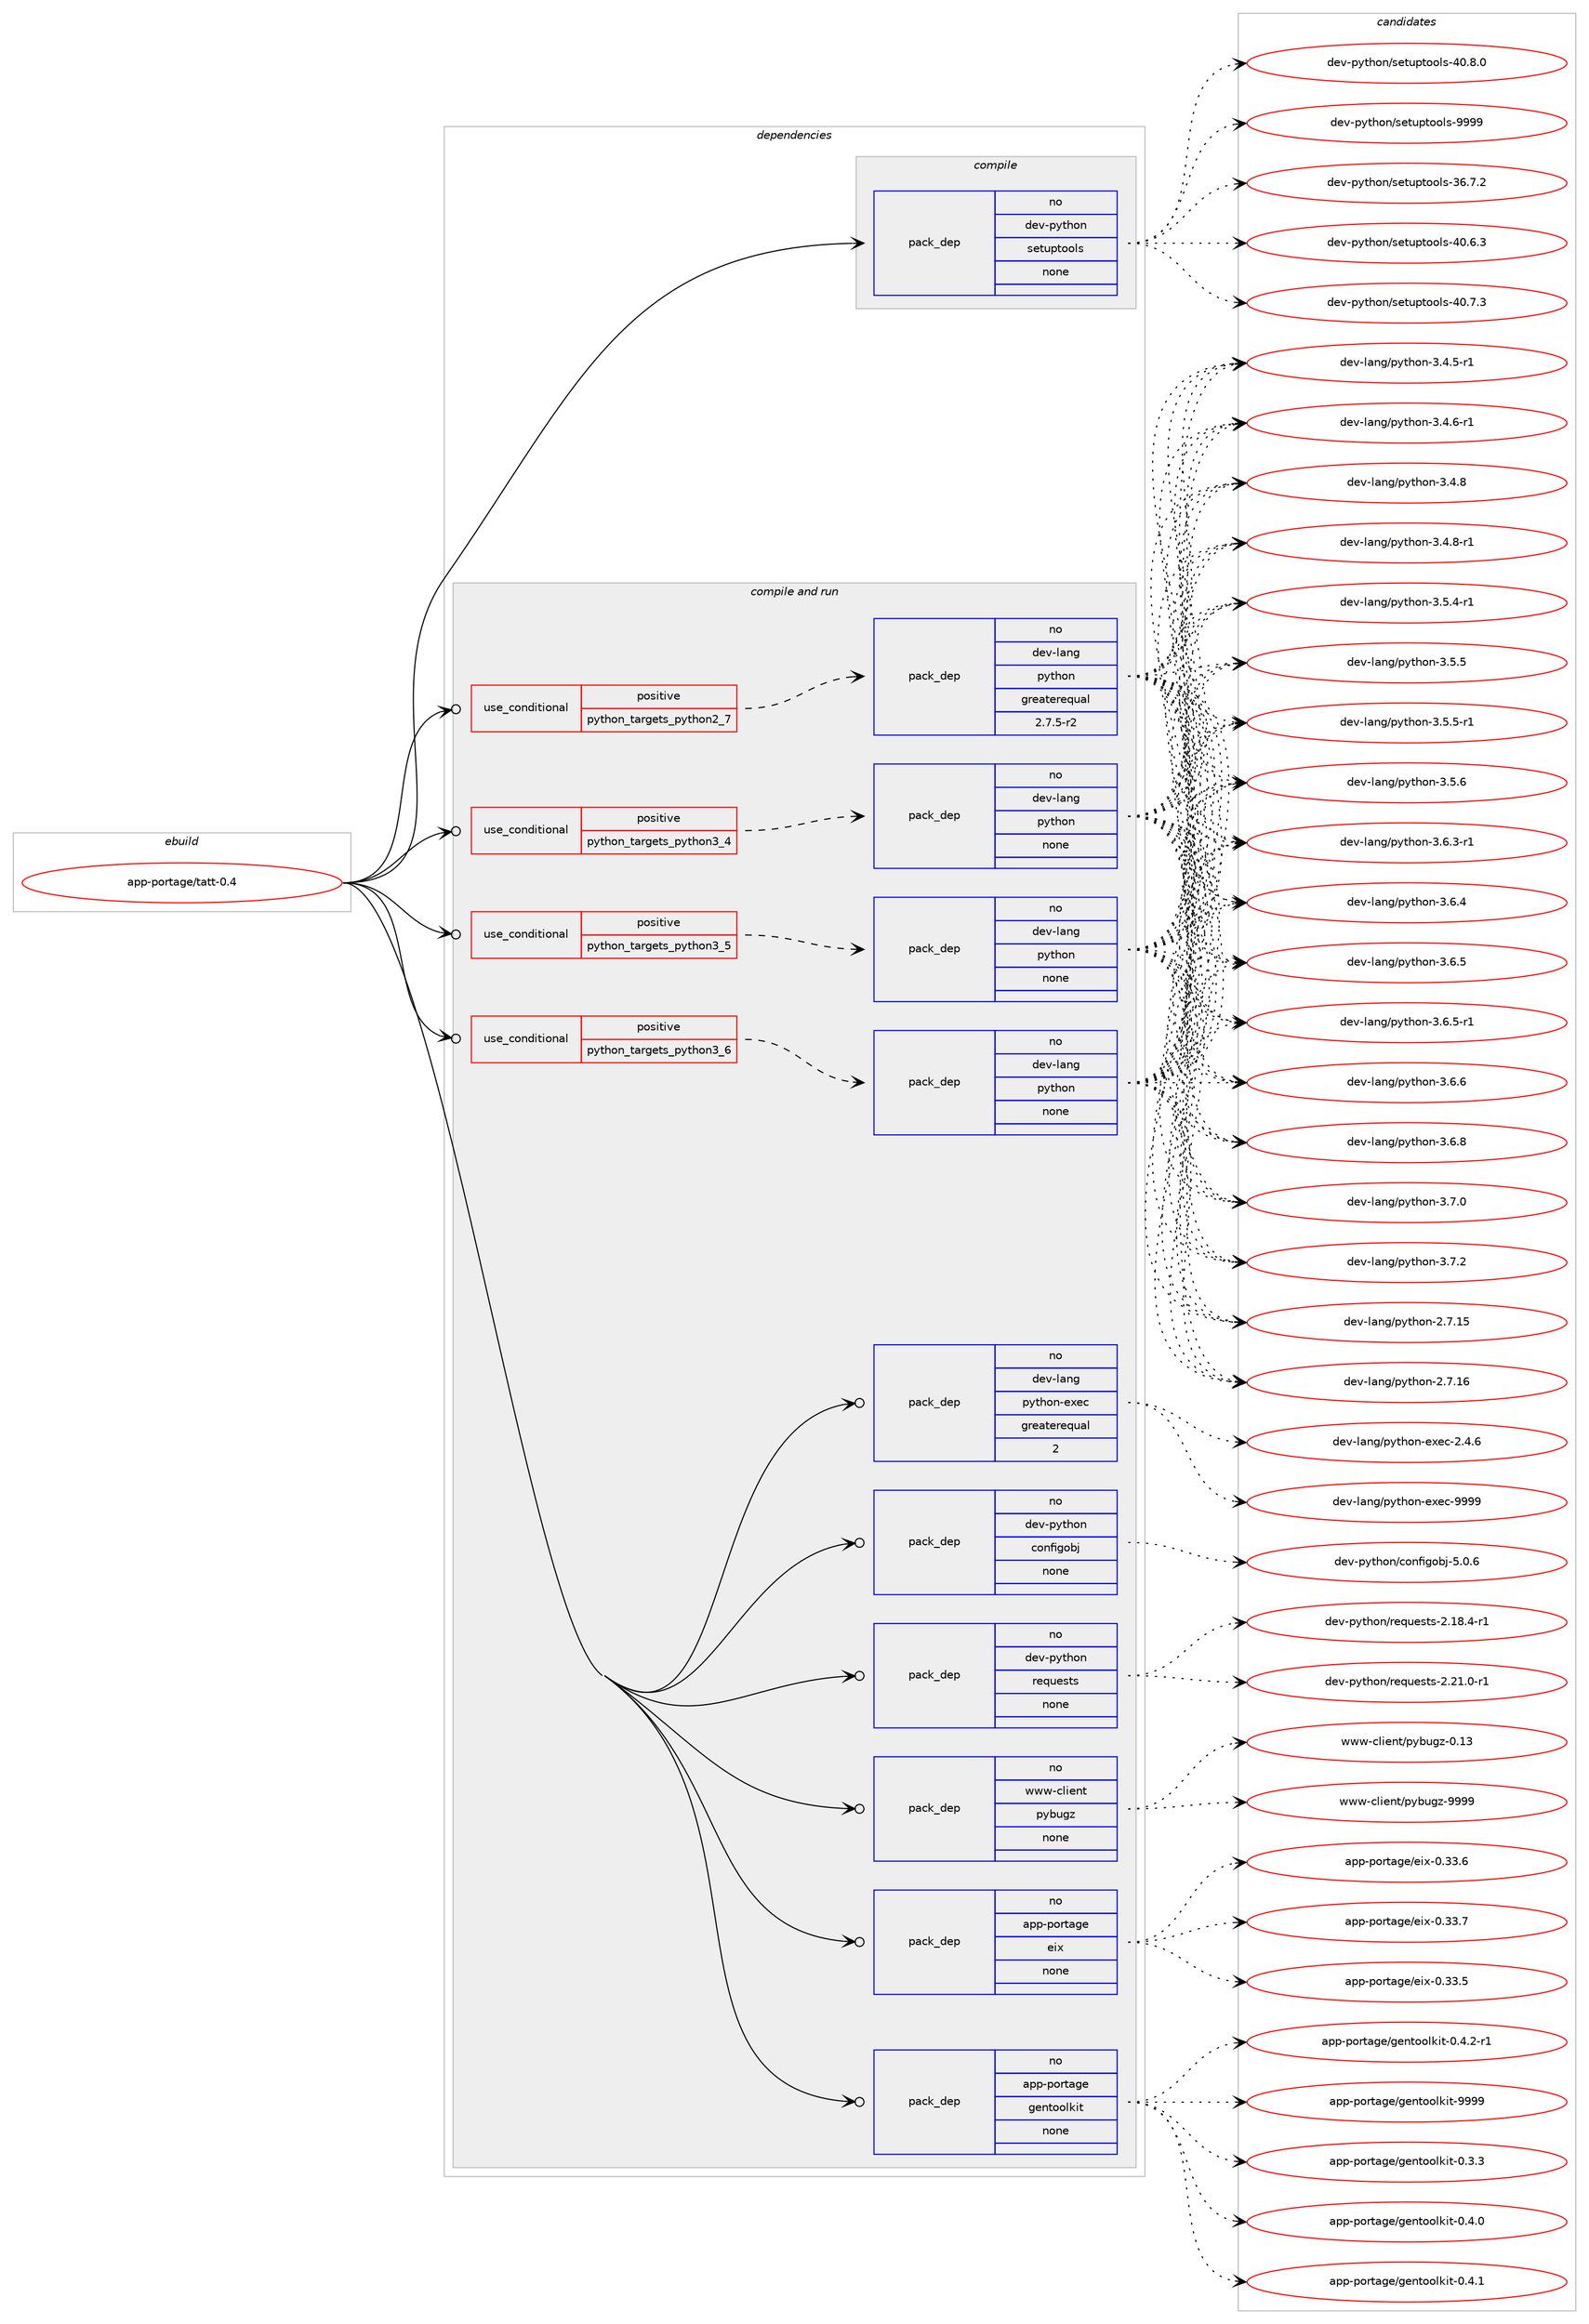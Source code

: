 digraph prolog {

# *************
# Graph options
# *************

newrank=true;
concentrate=true;
compound=true;
graph [rankdir=LR,fontname=Helvetica,fontsize=10,ranksep=1.5];#, ranksep=2.5, nodesep=0.2];
edge  [arrowhead=vee];
node  [fontname=Helvetica,fontsize=10];

# **********
# The ebuild
# **********

subgraph cluster_leftcol {
color=gray;
rank=same;
label=<<i>ebuild</i>>;
id [label="app-portage/tatt-0.4", color=red, width=4, href="../app-portage/tatt-0.4.svg"];
}

# ****************
# The dependencies
# ****************

subgraph cluster_midcol {
color=gray;
label=<<i>dependencies</i>>;
subgraph cluster_compile {
fillcolor="#eeeeee";
style=filled;
label=<<i>compile</i>>;
subgraph pack931459 {
dependency1307035 [label=<<TABLE BORDER="0" CELLBORDER="1" CELLSPACING="0" CELLPADDING="4" WIDTH="220"><TR><TD ROWSPAN="6" CELLPADDING="30">pack_dep</TD></TR><TR><TD WIDTH="110">no</TD></TR><TR><TD>dev-python</TD></TR><TR><TD>setuptools</TD></TR><TR><TD>none</TD></TR><TR><TD></TD></TR></TABLE>>, shape=none, color=blue];
}
id:e -> dependency1307035:w [weight=20,style="solid",arrowhead="vee"];
}
subgraph cluster_compileandrun {
fillcolor="#eeeeee";
style=filled;
label=<<i>compile and run</i>>;
subgraph cond355148 {
dependency1307036 [label=<<TABLE BORDER="0" CELLBORDER="1" CELLSPACING="0" CELLPADDING="4"><TR><TD ROWSPAN="3" CELLPADDING="10">use_conditional</TD></TR><TR><TD>positive</TD></TR><TR><TD>python_targets_python2_7</TD></TR></TABLE>>, shape=none, color=red];
subgraph pack931460 {
dependency1307037 [label=<<TABLE BORDER="0" CELLBORDER="1" CELLSPACING="0" CELLPADDING="4" WIDTH="220"><TR><TD ROWSPAN="6" CELLPADDING="30">pack_dep</TD></TR><TR><TD WIDTH="110">no</TD></TR><TR><TD>dev-lang</TD></TR><TR><TD>python</TD></TR><TR><TD>greaterequal</TD></TR><TR><TD>2.7.5-r2</TD></TR></TABLE>>, shape=none, color=blue];
}
dependency1307036:e -> dependency1307037:w [weight=20,style="dashed",arrowhead="vee"];
}
id:e -> dependency1307036:w [weight=20,style="solid",arrowhead="odotvee"];
subgraph cond355149 {
dependency1307038 [label=<<TABLE BORDER="0" CELLBORDER="1" CELLSPACING="0" CELLPADDING="4"><TR><TD ROWSPAN="3" CELLPADDING="10">use_conditional</TD></TR><TR><TD>positive</TD></TR><TR><TD>python_targets_python3_4</TD></TR></TABLE>>, shape=none, color=red];
subgraph pack931461 {
dependency1307039 [label=<<TABLE BORDER="0" CELLBORDER="1" CELLSPACING="0" CELLPADDING="4" WIDTH="220"><TR><TD ROWSPAN="6" CELLPADDING="30">pack_dep</TD></TR><TR><TD WIDTH="110">no</TD></TR><TR><TD>dev-lang</TD></TR><TR><TD>python</TD></TR><TR><TD>none</TD></TR><TR><TD></TD></TR></TABLE>>, shape=none, color=blue];
}
dependency1307038:e -> dependency1307039:w [weight=20,style="dashed",arrowhead="vee"];
}
id:e -> dependency1307038:w [weight=20,style="solid",arrowhead="odotvee"];
subgraph cond355150 {
dependency1307040 [label=<<TABLE BORDER="0" CELLBORDER="1" CELLSPACING="0" CELLPADDING="4"><TR><TD ROWSPAN="3" CELLPADDING="10">use_conditional</TD></TR><TR><TD>positive</TD></TR><TR><TD>python_targets_python3_5</TD></TR></TABLE>>, shape=none, color=red];
subgraph pack931462 {
dependency1307041 [label=<<TABLE BORDER="0" CELLBORDER="1" CELLSPACING="0" CELLPADDING="4" WIDTH="220"><TR><TD ROWSPAN="6" CELLPADDING="30">pack_dep</TD></TR><TR><TD WIDTH="110">no</TD></TR><TR><TD>dev-lang</TD></TR><TR><TD>python</TD></TR><TR><TD>none</TD></TR><TR><TD></TD></TR></TABLE>>, shape=none, color=blue];
}
dependency1307040:e -> dependency1307041:w [weight=20,style="dashed",arrowhead="vee"];
}
id:e -> dependency1307040:w [weight=20,style="solid",arrowhead="odotvee"];
subgraph cond355151 {
dependency1307042 [label=<<TABLE BORDER="0" CELLBORDER="1" CELLSPACING="0" CELLPADDING="4"><TR><TD ROWSPAN="3" CELLPADDING="10">use_conditional</TD></TR><TR><TD>positive</TD></TR><TR><TD>python_targets_python3_6</TD></TR></TABLE>>, shape=none, color=red];
subgraph pack931463 {
dependency1307043 [label=<<TABLE BORDER="0" CELLBORDER="1" CELLSPACING="0" CELLPADDING="4" WIDTH="220"><TR><TD ROWSPAN="6" CELLPADDING="30">pack_dep</TD></TR><TR><TD WIDTH="110">no</TD></TR><TR><TD>dev-lang</TD></TR><TR><TD>python</TD></TR><TR><TD>none</TD></TR><TR><TD></TD></TR></TABLE>>, shape=none, color=blue];
}
dependency1307042:e -> dependency1307043:w [weight=20,style="dashed",arrowhead="vee"];
}
id:e -> dependency1307042:w [weight=20,style="solid",arrowhead="odotvee"];
subgraph pack931464 {
dependency1307044 [label=<<TABLE BORDER="0" CELLBORDER="1" CELLSPACING="0" CELLPADDING="4" WIDTH="220"><TR><TD ROWSPAN="6" CELLPADDING="30">pack_dep</TD></TR><TR><TD WIDTH="110">no</TD></TR><TR><TD>app-portage</TD></TR><TR><TD>eix</TD></TR><TR><TD>none</TD></TR><TR><TD></TD></TR></TABLE>>, shape=none, color=blue];
}
id:e -> dependency1307044:w [weight=20,style="solid",arrowhead="odotvee"];
subgraph pack931465 {
dependency1307045 [label=<<TABLE BORDER="0" CELLBORDER="1" CELLSPACING="0" CELLPADDING="4" WIDTH="220"><TR><TD ROWSPAN="6" CELLPADDING="30">pack_dep</TD></TR><TR><TD WIDTH="110">no</TD></TR><TR><TD>app-portage</TD></TR><TR><TD>gentoolkit</TD></TR><TR><TD>none</TD></TR><TR><TD></TD></TR></TABLE>>, shape=none, color=blue];
}
id:e -> dependency1307045:w [weight=20,style="solid",arrowhead="odotvee"];
subgraph pack931466 {
dependency1307046 [label=<<TABLE BORDER="0" CELLBORDER="1" CELLSPACING="0" CELLPADDING="4" WIDTH="220"><TR><TD ROWSPAN="6" CELLPADDING="30">pack_dep</TD></TR><TR><TD WIDTH="110">no</TD></TR><TR><TD>dev-lang</TD></TR><TR><TD>python-exec</TD></TR><TR><TD>greaterequal</TD></TR><TR><TD>2</TD></TR></TABLE>>, shape=none, color=blue];
}
id:e -> dependency1307046:w [weight=20,style="solid",arrowhead="odotvee"];
subgraph pack931467 {
dependency1307047 [label=<<TABLE BORDER="0" CELLBORDER="1" CELLSPACING="0" CELLPADDING="4" WIDTH="220"><TR><TD ROWSPAN="6" CELLPADDING="30">pack_dep</TD></TR><TR><TD WIDTH="110">no</TD></TR><TR><TD>dev-python</TD></TR><TR><TD>configobj</TD></TR><TR><TD>none</TD></TR><TR><TD></TD></TR></TABLE>>, shape=none, color=blue];
}
id:e -> dependency1307047:w [weight=20,style="solid",arrowhead="odotvee"];
subgraph pack931468 {
dependency1307048 [label=<<TABLE BORDER="0" CELLBORDER="1" CELLSPACING="0" CELLPADDING="4" WIDTH="220"><TR><TD ROWSPAN="6" CELLPADDING="30">pack_dep</TD></TR><TR><TD WIDTH="110">no</TD></TR><TR><TD>dev-python</TD></TR><TR><TD>requests</TD></TR><TR><TD>none</TD></TR><TR><TD></TD></TR></TABLE>>, shape=none, color=blue];
}
id:e -> dependency1307048:w [weight=20,style="solid",arrowhead="odotvee"];
subgraph pack931469 {
dependency1307049 [label=<<TABLE BORDER="0" CELLBORDER="1" CELLSPACING="0" CELLPADDING="4" WIDTH="220"><TR><TD ROWSPAN="6" CELLPADDING="30">pack_dep</TD></TR><TR><TD WIDTH="110">no</TD></TR><TR><TD>www-client</TD></TR><TR><TD>pybugz</TD></TR><TR><TD>none</TD></TR><TR><TD></TD></TR></TABLE>>, shape=none, color=blue];
}
id:e -> dependency1307049:w [weight=20,style="solid",arrowhead="odotvee"];
}
subgraph cluster_run {
fillcolor="#eeeeee";
style=filled;
label=<<i>run</i>>;
}
}

# **************
# The candidates
# **************

subgraph cluster_choices {
rank=same;
color=gray;
label=<<i>candidates</i>>;

subgraph choice931459 {
color=black;
nodesep=1;
choice100101118451121211161041111104711510111611711211611111110811545515446554650 [label="dev-python/setuptools-36.7.2", color=red, width=4,href="../dev-python/setuptools-36.7.2.svg"];
choice100101118451121211161041111104711510111611711211611111110811545524846544651 [label="dev-python/setuptools-40.6.3", color=red, width=4,href="../dev-python/setuptools-40.6.3.svg"];
choice100101118451121211161041111104711510111611711211611111110811545524846554651 [label="dev-python/setuptools-40.7.3", color=red, width=4,href="../dev-python/setuptools-40.7.3.svg"];
choice100101118451121211161041111104711510111611711211611111110811545524846564648 [label="dev-python/setuptools-40.8.0", color=red, width=4,href="../dev-python/setuptools-40.8.0.svg"];
choice10010111845112121116104111110471151011161171121161111111081154557575757 [label="dev-python/setuptools-9999", color=red, width=4,href="../dev-python/setuptools-9999.svg"];
dependency1307035:e -> choice100101118451121211161041111104711510111611711211611111110811545515446554650:w [style=dotted,weight="100"];
dependency1307035:e -> choice100101118451121211161041111104711510111611711211611111110811545524846544651:w [style=dotted,weight="100"];
dependency1307035:e -> choice100101118451121211161041111104711510111611711211611111110811545524846554651:w [style=dotted,weight="100"];
dependency1307035:e -> choice100101118451121211161041111104711510111611711211611111110811545524846564648:w [style=dotted,weight="100"];
dependency1307035:e -> choice10010111845112121116104111110471151011161171121161111111081154557575757:w [style=dotted,weight="100"];
}
subgraph choice931460 {
color=black;
nodesep=1;
choice10010111845108971101034711212111610411111045504655464953 [label="dev-lang/python-2.7.15", color=red, width=4,href="../dev-lang/python-2.7.15.svg"];
choice10010111845108971101034711212111610411111045504655464954 [label="dev-lang/python-2.7.16", color=red, width=4,href="../dev-lang/python-2.7.16.svg"];
choice1001011184510897110103471121211161041111104551465246534511449 [label="dev-lang/python-3.4.5-r1", color=red, width=4,href="../dev-lang/python-3.4.5-r1.svg"];
choice1001011184510897110103471121211161041111104551465246544511449 [label="dev-lang/python-3.4.6-r1", color=red, width=4,href="../dev-lang/python-3.4.6-r1.svg"];
choice100101118451089711010347112121116104111110455146524656 [label="dev-lang/python-3.4.8", color=red, width=4,href="../dev-lang/python-3.4.8.svg"];
choice1001011184510897110103471121211161041111104551465246564511449 [label="dev-lang/python-3.4.8-r1", color=red, width=4,href="../dev-lang/python-3.4.8-r1.svg"];
choice1001011184510897110103471121211161041111104551465346524511449 [label="dev-lang/python-3.5.4-r1", color=red, width=4,href="../dev-lang/python-3.5.4-r1.svg"];
choice100101118451089711010347112121116104111110455146534653 [label="dev-lang/python-3.5.5", color=red, width=4,href="../dev-lang/python-3.5.5.svg"];
choice1001011184510897110103471121211161041111104551465346534511449 [label="dev-lang/python-3.5.5-r1", color=red, width=4,href="../dev-lang/python-3.5.5-r1.svg"];
choice100101118451089711010347112121116104111110455146534654 [label="dev-lang/python-3.5.6", color=red, width=4,href="../dev-lang/python-3.5.6.svg"];
choice1001011184510897110103471121211161041111104551465446514511449 [label="dev-lang/python-3.6.3-r1", color=red, width=4,href="../dev-lang/python-3.6.3-r1.svg"];
choice100101118451089711010347112121116104111110455146544652 [label="dev-lang/python-3.6.4", color=red, width=4,href="../dev-lang/python-3.6.4.svg"];
choice100101118451089711010347112121116104111110455146544653 [label="dev-lang/python-3.6.5", color=red, width=4,href="../dev-lang/python-3.6.5.svg"];
choice1001011184510897110103471121211161041111104551465446534511449 [label="dev-lang/python-3.6.5-r1", color=red, width=4,href="../dev-lang/python-3.6.5-r1.svg"];
choice100101118451089711010347112121116104111110455146544654 [label="dev-lang/python-3.6.6", color=red, width=4,href="../dev-lang/python-3.6.6.svg"];
choice100101118451089711010347112121116104111110455146544656 [label="dev-lang/python-3.6.8", color=red, width=4,href="../dev-lang/python-3.6.8.svg"];
choice100101118451089711010347112121116104111110455146554648 [label="dev-lang/python-3.7.0", color=red, width=4,href="../dev-lang/python-3.7.0.svg"];
choice100101118451089711010347112121116104111110455146554650 [label="dev-lang/python-3.7.2", color=red, width=4,href="../dev-lang/python-3.7.2.svg"];
dependency1307037:e -> choice10010111845108971101034711212111610411111045504655464953:w [style=dotted,weight="100"];
dependency1307037:e -> choice10010111845108971101034711212111610411111045504655464954:w [style=dotted,weight="100"];
dependency1307037:e -> choice1001011184510897110103471121211161041111104551465246534511449:w [style=dotted,weight="100"];
dependency1307037:e -> choice1001011184510897110103471121211161041111104551465246544511449:w [style=dotted,weight="100"];
dependency1307037:e -> choice100101118451089711010347112121116104111110455146524656:w [style=dotted,weight="100"];
dependency1307037:e -> choice1001011184510897110103471121211161041111104551465246564511449:w [style=dotted,weight="100"];
dependency1307037:e -> choice1001011184510897110103471121211161041111104551465346524511449:w [style=dotted,weight="100"];
dependency1307037:e -> choice100101118451089711010347112121116104111110455146534653:w [style=dotted,weight="100"];
dependency1307037:e -> choice1001011184510897110103471121211161041111104551465346534511449:w [style=dotted,weight="100"];
dependency1307037:e -> choice100101118451089711010347112121116104111110455146534654:w [style=dotted,weight="100"];
dependency1307037:e -> choice1001011184510897110103471121211161041111104551465446514511449:w [style=dotted,weight="100"];
dependency1307037:e -> choice100101118451089711010347112121116104111110455146544652:w [style=dotted,weight="100"];
dependency1307037:e -> choice100101118451089711010347112121116104111110455146544653:w [style=dotted,weight="100"];
dependency1307037:e -> choice1001011184510897110103471121211161041111104551465446534511449:w [style=dotted,weight="100"];
dependency1307037:e -> choice100101118451089711010347112121116104111110455146544654:w [style=dotted,weight="100"];
dependency1307037:e -> choice100101118451089711010347112121116104111110455146544656:w [style=dotted,weight="100"];
dependency1307037:e -> choice100101118451089711010347112121116104111110455146554648:w [style=dotted,weight="100"];
dependency1307037:e -> choice100101118451089711010347112121116104111110455146554650:w [style=dotted,weight="100"];
}
subgraph choice931461 {
color=black;
nodesep=1;
choice10010111845108971101034711212111610411111045504655464953 [label="dev-lang/python-2.7.15", color=red, width=4,href="../dev-lang/python-2.7.15.svg"];
choice10010111845108971101034711212111610411111045504655464954 [label="dev-lang/python-2.7.16", color=red, width=4,href="../dev-lang/python-2.7.16.svg"];
choice1001011184510897110103471121211161041111104551465246534511449 [label="dev-lang/python-3.4.5-r1", color=red, width=4,href="../dev-lang/python-3.4.5-r1.svg"];
choice1001011184510897110103471121211161041111104551465246544511449 [label="dev-lang/python-3.4.6-r1", color=red, width=4,href="../dev-lang/python-3.4.6-r1.svg"];
choice100101118451089711010347112121116104111110455146524656 [label="dev-lang/python-3.4.8", color=red, width=4,href="../dev-lang/python-3.4.8.svg"];
choice1001011184510897110103471121211161041111104551465246564511449 [label="dev-lang/python-3.4.8-r1", color=red, width=4,href="../dev-lang/python-3.4.8-r1.svg"];
choice1001011184510897110103471121211161041111104551465346524511449 [label="dev-lang/python-3.5.4-r1", color=red, width=4,href="../dev-lang/python-3.5.4-r1.svg"];
choice100101118451089711010347112121116104111110455146534653 [label="dev-lang/python-3.5.5", color=red, width=4,href="../dev-lang/python-3.5.5.svg"];
choice1001011184510897110103471121211161041111104551465346534511449 [label="dev-lang/python-3.5.5-r1", color=red, width=4,href="../dev-lang/python-3.5.5-r1.svg"];
choice100101118451089711010347112121116104111110455146534654 [label="dev-lang/python-3.5.6", color=red, width=4,href="../dev-lang/python-3.5.6.svg"];
choice1001011184510897110103471121211161041111104551465446514511449 [label="dev-lang/python-3.6.3-r1", color=red, width=4,href="../dev-lang/python-3.6.3-r1.svg"];
choice100101118451089711010347112121116104111110455146544652 [label="dev-lang/python-3.6.4", color=red, width=4,href="../dev-lang/python-3.6.4.svg"];
choice100101118451089711010347112121116104111110455146544653 [label="dev-lang/python-3.6.5", color=red, width=4,href="../dev-lang/python-3.6.5.svg"];
choice1001011184510897110103471121211161041111104551465446534511449 [label="dev-lang/python-3.6.5-r1", color=red, width=4,href="../dev-lang/python-3.6.5-r1.svg"];
choice100101118451089711010347112121116104111110455146544654 [label="dev-lang/python-3.6.6", color=red, width=4,href="../dev-lang/python-3.6.6.svg"];
choice100101118451089711010347112121116104111110455146544656 [label="dev-lang/python-3.6.8", color=red, width=4,href="../dev-lang/python-3.6.8.svg"];
choice100101118451089711010347112121116104111110455146554648 [label="dev-lang/python-3.7.0", color=red, width=4,href="../dev-lang/python-3.7.0.svg"];
choice100101118451089711010347112121116104111110455146554650 [label="dev-lang/python-3.7.2", color=red, width=4,href="../dev-lang/python-3.7.2.svg"];
dependency1307039:e -> choice10010111845108971101034711212111610411111045504655464953:w [style=dotted,weight="100"];
dependency1307039:e -> choice10010111845108971101034711212111610411111045504655464954:w [style=dotted,weight="100"];
dependency1307039:e -> choice1001011184510897110103471121211161041111104551465246534511449:w [style=dotted,weight="100"];
dependency1307039:e -> choice1001011184510897110103471121211161041111104551465246544511449:w [style=dotted,weight="100"];
dependency1307039:e -> choice100101118451089711010347112121116104111110455146524656:w [style=dotted,weight="100"];
dependency1307039:e -> choice1001011184510897110103471121211161041111104551465246564511449:w [style=dotted,weight="100"];
dependency1307039:e -> choice1001011184510897110103471121211161041111104551465346524511449:w [style=dotted,weight="100"];
dependency1307039:e -> choice100101118451089711010347112121116104111110455146534653:w [style=dotted,weight="100"];
dependency1307039:e -> choice1001011184510897110103471121211161041111104551465346534511449:w [style=dotted,weight="100"];
dependency1307039:e -> choice100101118451089711010347112121116104111110455146534654:w [style=dotted,weight="100"];
dependency1307039:e -> choice1001011184510897110103471121211161041111104551465446514511449:w [style=dotted,weight="100"];
dependency1307039:e -> choice100101118451089711010347112121116104111110455146544652:w [style=dotted,weight="100"];
dependency1307039:e -> choice100101118451089711010347112121116104111110455146544653:w [style=dotted,weight="100"];
dependency1307039:e -> choice1001011184510897110103471121211161041111104551465446534511449:w [style=dotted,weight="100"];
dependency1307039:e -> choice100101118451089711010347112121116104111110455146544654:w [style=dotted,weight="100"];
dependency1307039:e -> choice100101118451089711010347112121116104111110455146544656:w [style=dotted,weight="100"];
dependency1307039:e -> choice100101118451089711010347112121116104111110455146554648:w [style=dotted,weight="100"];
dependency1307039:e -> choice100101118451089711010347112121116104111110455146554650:w [style=dotted,weight="100"];
}
subgraph choice931462 {
color=black;
nodesep=1;
choice10010111845108971101034711212111610411111045504655464953 [label="dev-lang/python-2.7.15", color=red, width=4,href="../dev-lang/python-2.7.15.svg"];
choice10010111845108971101034711212111610411111045504655464954 [label="dev-lang/python-2.7.16", color=red, width=4,href="../dev-lang/python-2.7.16.svg"];
choice1001011184510897110103471121211161041111104551465246534511449 [label="dev-lang/python-3.4.5-r1", color=red, width=4,href="../dev-lang/python-3.4.5-r1.svg"];
choice1001011184510897110103471121211161041111104551465246544511449 [label="dev-lang/python-3.4.6-r1", color=red, width=4,href="../dev-lang/python-3.4.6-r1.svg"];
choice100101118451089711010347112121116104111110455146524656 [label="dev-lang/python-3.4.8", color=red, width=4,href="../dev-lang/python-3.4.8.svg"];
choice1001011184510897110103471121211161041111104551465246564511449 [label="dev-lang/python-3.4.8-r1", color=red, width=4,href="../dev-lang/python-3.4.8-r1.svg"];
choice1001011184510897110103471121211161041111104551465346524511449 [label="dev-lang/python-3.5.4-r1", color=red, width=4,href="../dev-lang/python-3.5.4-r1.svg"];
choice100101118451089711010347112121116104111110455146534653 [label="dev-lang/python-3.5.5", color=red, width=4,href="../dev-lang/python-3.5.5.svg"];
choice1001011184510897110103471121211161041111104551465346534511449 [label="dev-lang/python-3.5.5-r1", color=red, width=4,href="../dev-lang/python-3.5.5-r1.svg"];
choice100101118451089711010347112121116104111110455146534654 [label="dev-lang/python-3.5.6", color=red, width=4,href="../dev-lang/python-3.5.6.svg"];
choice1001011184510897110103471121211161041111104551465446514511449 [label="dev-lang/python-3.6.3-r1", color=red, width=4,href="../dev-lang/python-3.6.3-r1.svg"];
choice100101118451089711010347112121116104111110455146544652 [label="dev-lang/python-3.6.4", color=red, width=4,href="../dev-lang/python-3.6.4.svg"];
choice100101118451089711010347112121116104111110455146544653 [label="dev-lang/python-3.6.5", color=red, width=4,href="../dev-lang/python-3.6.5.svg"];
choice1001011184510897110103471121211161041111104551465446534511449 [label="dev-lang/python-3.6.5-r1", color=red, width=4,href="../dev-lang/python-3.6.5-r1.svg"];
choice100101118451089711010347112121116104111110455146544654 [label="dev-lang/python-3.6.6", color=red, width=4,href="../dev-lang/python-3.6.6.svg"];
choice100101118451089711010347112121116104111110455146544656 [label="dev-lang/python-3.6.8", color=red, width=4,href="../dev-lang/python-3.6.8.svg"];
choice100101118451089711010347112121116104111110455146554648 [label="dev-lang/python-3.7.0", color=red, width=4,href="../dev-lang/python-3.7.0.svg"];
choice100101118451089711010347112121116104111110455146554650 [label="dev-lang/python-3.7.2", color=red, width=4,href="../dev-lang/python-3.7.2.svg"];
dependency1307041:e -> choice10010111845108971101034711212111610411111045504655464953:w [style=dotted,weight="100"];
dependency1307041:e -> choice10010111845108971101034711212111610411111045504655464954:w [style=dotted,weight="100"];
dependency1307041:e -> choice1001011184510897110103471121211161041111104551465246534511449:w [style=dotted,weight="100"];
dependency1307041:e -> choice1001011184510897110103471121211161041111104551465246544511449:w [style=dotted,weight="100"];
dependency1307041:e -> choice100101118451089711010347112121116104111110455146524656:w [style=dotted,weight="100"];
dependency1307041:e -> choice1001011184510897110103471121211161041111104551465246564511449:w [style=dotted,weight="100"];
dependency1307041:e -> choice1001011184510897110103471121211161041111104551465346524511449:w [style=dotted,weight="100"];
dependency1307041:e -> choice100101118451089711010347112121116104111110455146534653:w [style=dotted,weight="100"];
dependency1307041:e -> choice1001011184510897110103471121211161041111104551465346534511449:w [style=dotted,weight="100"];
dependency1307041:e -> choice100101118451089711010347112121116104111110455146534654:w [style=dotted,weight="100"];
dependency1307041:e -> choice1001011184510897110103471121211161041111104551465446514511449:w [style=dotted,weight="100"];
dependency1307041:e -> choice100101118451089711010347112121116104111110455146544652:w [style=dotted,weight="100"];
dependency1307041:e -> choice100101118451089711010347112121116104111110455146544653:w [style=dotted,weight="100"];
dependency1307041:e -> choice1001011184510897110103471121211161041111104551465446534511449:w [style=dotted,weight="100"];
dependency1307041:e -> choice100101118451089711010347112121116104111110455146544654:w [style=dotted,weight="100"];
dependency1307041:e -> choice100101118451089711010347112121116104111110455146544656:w [style=dotted,weight="100"];
dependency1307041:e -> choice100101118451089711010347112121116104111110455146554648:w [style=dotted,weight="100"];
dependency1307041:e -> choice100101118451089711010347112121116104111110455146554650:w [style=dotted,weight="100"];
}
subgraph choice931463 {
color=black;
nodesep=1;
choice10010111845108971101034711212111610411111045504655464953 [label="dev-lang/python-2.7.15", color=red, width=4,href="../dev-lang/python-2.7.15.svg"];
choice10010111845108971101034711212111610411111045504655464954 [label="dev-lang/python-2.7.16", color=red, width=4,href="../dev-lang/python-2.7.16.svg"];
choice1001011184510897110103471121211161041111104551465246534511449 [label="dev-lang/python-3.4.5-r1", color=red, width=4,href="../dev-lang/python-3.4.5-r1.svg"];
choice1001011184510897110103471121211161041111104551465246544511449 [label="dev-lang/python-3.4.6-r1", color=red, width=4,href="../dev-lang/python-3.4.6-r1.svg"];
choice100101118451089711010347112121116104111110455146524656 [label="dev-lang/python-3.4.8", color=red, width=4,href="../dev-lang/python-3.4.8.svg"];
choice1001011184510897110103471121211161041111104551465246564511449 [label="dev-lang/python-3.4.8-r1", color=red, width=4,href="../dev-lang/python-3.4.8-r1.svg"];
choice1001011184510897110103471121211161041111104551465346524511449 [label="dev-lang/python-3.5.4-r1", color=red, width=4,href="../dev-lang/python-3.5.4-r1.svg"];
choice100101118451089711010347112121116104111110455146534653 [label="dev-lang/python-3.5.5", color=red, width=4,href="../dev-lang/python-3.5.5.svg"];
choice1001011184510897110103471121211161041111104551465346534511449 [label="dev-lang/python-3.5.5-r1", color=red, width=4,href="../dev-lang/python-3.5.5-r1.svg"];
choice100101118451089711010347112121116104111110455146534654 [label="dev-lang/python-3.5.6", color=red, width=4,href="../dev-lang/python-3.5.6.svg"];
choice1001011184510897110103471121211161041111104551465446514511449 [label="dev-lang/python-3.6.3-r1", color=red, width=4,href="../dev-lang/python-3.6.3-r1.svg"];
choice100101118451089711010347112121116104111110455146544652 [label="dev-lang/python-3.6.4", color=red, width=4,href="../dev-lang/python-3.6.4.svg"];
choice100101118451089711010347112121116104111110455146544653 [label="dev-lang/python-3.6.5", color=red, width=4,href="../dev-lang/python-3.6.5.svg"];
choice1001011184510897110103471121211161041111104551465446534511449 [label="dev-lang/python-3.6.5-r1", color=red, width=4,href="../dev-lang/python-3.6.5-r1.svg"];
choice100101118451089711010347112121116104111110455146544654 [label="dev-lang/python-3.6.6", color=red, width=4,href="../dev-lang/python-3.6.6.svg"];
choice100101118451089711010347112121116104111110455146544656 [label="dev-lang/python-3.6.8", color=red, width=4,href="../dev-lang/python-3.6.8.svg"];
choice100101118451089711010347112121116104111110455146554648 [label="dev-lang/python-3.7.0", color=red, width=4,href="../dev-lang/python-3.7.0.svg"];
choice100101118451089711010347112121116104111110455146554650 [label="dev-lang/python-3.7.2", color=red, width=4,href="../dev-lang/python-3.7.2.svg"];
dependency1307043:e -> choice10010111845108971101034711212111610411111045504655464953:w [style=dotted,weight="100"];
dependency1307043:e -> choice10010111845108971101034711212111610411111045504655464954:w [style=dotted,weight="100"];
dependency1307043:e -> choice1001011184510897110103471121211161041111104551465246534511449:w [style=dotted,weight="100"];
dependency1307043:e -> choice1001011184510897110103471121211161041111104551465246544511449:w [style=dotted,weight="100"];
dependency1307043:e -> choice100101118451089711010347112121116104111110455146524656:w [style=dotted,weight="100"];
dependency1307043:e -> choice1001011184510897110103471121211161041111104551465246564511449:w [style=dotted,weight="100"];
dependency1307043:e -> choice1001011184510897110103471121211161041111104551465346524511449:w [style=dotted,weight="100"];
dependency1307043:e -> choice100101118451089711010347112121116104111110455146534653:w [style=dotted,weight="100"];
dependency1307043:e -> choice1001011184510897110103471121211161041111104551465346534511449:w [style=dotted,weight="100"];
dependency1307043:e -> choice100101118451089711010347112121116104111110455146534654:w [style=dotted,weight="100"];
dependency1307043:e -> choice1001011184510897110103471121211161041111104551465446514511449:w [style=dotted,weight="100"];
dependency1307043:e -> choice100101118451089711010347112121116104111110455146544652:w [style=dotted,weight="100"];
dependency1307043:e -> choice100101118451089711010347112121116104111110455146544653:w [style=dotted,weight="100"];
dependency1307043:e -> choice1001011184510897110103471121211161041111104551465446534511449:w [style=dotted,weight="100"];
dependency1307043:e -> choice100101118451089711010347112121116104111110455146544654:w [style=dotted,weight="100"];
dependency1307043:e -> choice100101118451089711010347112121116104111110455146544656:w [style=dotted,weight="100"];
dependency1307043:e -> choice100101118451089711010347112121116104111110455146554648:w [style=dotted,weight="100"];
dependency1307043:e -> choice100101118451089711010347112121116104111110455146554650:w [style=dotted,weight="100"];
}
subgraph choice931464 {
color=black;
nodesep=1;
choice9711211245112111114116971031014710110512045484651514653 [label="app-portage/eix-0.33.5", color=red, width=4,href="../app-portage/eix-0.33.5.svg"];
choice9711211245112111114116971031014710110512045484651514654 [label="app-portage/eix-0.33.6", color=red, width=4,href="../app-portage/eix-0.33.6.svg"];
choice9711211245112111114116971031014710110512045484651514655 [label="app-portage/eix-0.33.7", color=red, width=4,href="../app-portage/eix-0.33.7.svg"];
dependency1307044:e -> choice9711211245112111114116971031014710110512045484651514653:w [style=dotted,weight="100"];
dependency1307044:e -> choice9711211245112111114116971031014710110512045484651514654:w [style=dotted,weight="100"];
dependency1307044:e -> choice9711211245112111114116971031014710110512045484651514655:w [style=dotted,weight="100"];
}
subgraph choice931465 {
color=black;
nodesep=1;
choice97112112451121111141169710310147103101110116111111108107105116454846514651 [label="app-portage/gentoolkit-0.3.3", color=red, width=4,href="../app-portage/gentoolkit-0.3.3.svg"];
choice97112112451121111141169710310147103101110116111111108107105116454846524648 [label="app-portage/gentoolkit-0.4.0", color=red, width=4,href="../app-portage/gentoolkit-0.4.0.svg"];
choice97112112451121111141169710310147103101110116111111108107105116454846524649 [label="app-portage/gentoolkit-0.4.1", color=red, width=4,href="../app-portage/gentoolkit-0.4.1.svg"];
choice971121124511211111411697103101471031011101161111111081071051164548465246504511449 [label="app-portage/gentoolkit-0.4.2-r1", color=red, width=4,href="../app-portage/gentoolkit-0.4.2-r1.svg"];
choice971121124511211111411697103101471031011101161111111081071051164557575757 [label="app-portage/gentoolkit-9999", color=red, width=4,href="../app-portage/gentoolkit-9999.svg"];
dependency1307045:e -> choice97112112451121111141169710310147103101110116111111108107105116454846514651:w [style=dotted,weight="100"];
dependency1307045:e -> choice97112112451121111141169710310147103101110116111111108107105116454846524648:w [style=dotted,weight="100"];
dependency1307045:e -> choice97112112451121111141169710310147103101110116111111108107105116454846524649:w [style=dotted,weight="100"];
dependency1307045:e -> choice971121124511211111411697103101471031011101161111111081071051164548465246504511449:w [style=dotted,weight="100"];
dependency1307045:e -> choice971121124511211111411697103101471031011101161111111081071051164557575757:w [style=dotted,weight="100"];
}
subgraph choice931466 {
color=black;
nodesep=1;
choice1001011184510897110103471121211161041111104510112010199455046524654 [label="dev-lang/python-exec-2.4.6", color=red, width=4,href="../dev-lang/python-exec-2.4.6.svg"];
choice10010111845108971101034711212111610411111045101120101994557575757 [label="dev-lang/python-exec-9999", color=red, width=4,href="../dev-lang/python-exec-9999.svg"];
dependency1307046:e -> choice1001011184510897110103471121211161041111104510112010199455046524654:w [style=dotted,weight="100"];
dependency1307046:e -> choice10010111845108971101034711212111610411111045101120101994557575757:w [style=dotted,weight="100"];
}
subgraph choice931467 {
color=black;
nodesep=1;
choice10010111845112121116104111110479911111010210510311198106455346484654 [label="dev-python/configobj-5.0.6", color=red, width=4,href="../dev-python/configobj-5.0.6.svg"];
dependency1307047:e -> choice10010111845112121116104111110479911111010210510311198106455346484654:w [style=dotted,weight="100"];
}
subgraph choice931468 {
color=black;
nodesep=1;
choice1001011184511212111610411111047114101113117101115116115455046495646524511449 [label="dev-python/requests-2.18.4-r1", color=red, width=4,href="../dev-python/requests-2.18.4-r1.svg"];
choice1001011184511212111610411111047114101113117101115116115455046504946484511449 [label="dev-python/requests-2.21.0-r1", color=red, width=4,href="../dev-python/requests-2.21.0-r1.svg"];
dependency1307048:e -> choice1001011184511212111610411111047114101113117101115116115455046495646524511449:w [style=dotted,weight="100"];
dependency1307048:e -> choice1001011184511212111610411111047114101113117101115116115455046504946484511449:w [style=dotted,weight="100"];
}
subgraph choice931469 {
color=black;
nodesep=1;
choice119119119459910810510111011647112121981171031224548464951 [label="www-client/pybugz-0.13", color=red, width=4,href="../www-client/pybugz-0.13.svg"];
choice119119119459910810510111011647112121981171031224557575757 [label="www-client/pybugz-9999", color=red, width=4,href="../www-client/pybugz-9999.svg"];
dependency1307049:e -> choice119119119459910810510111011647112121981171031224548464951:w [style=dotted,weight="100"];
dependency1307049:e -> choice119119119459910810510111011647112121981171031224557575757:w [style=dotted,weight="100"];
}
}

}
